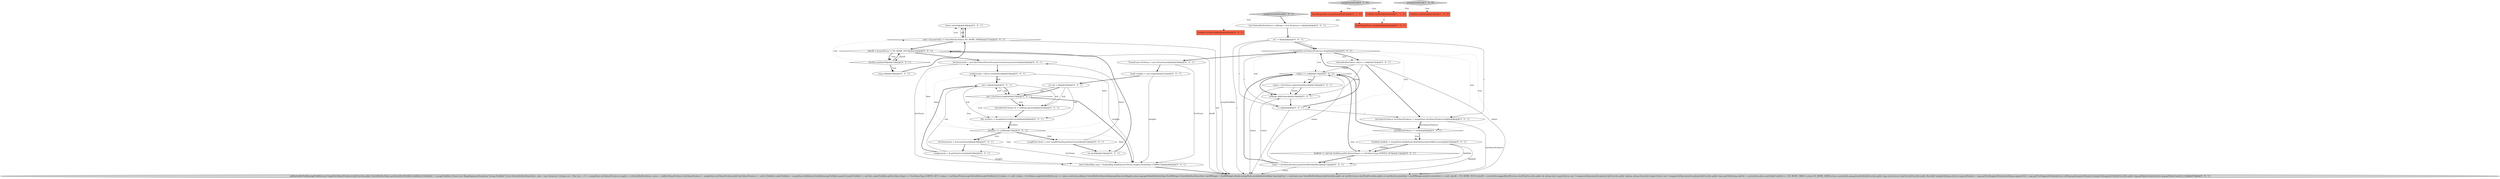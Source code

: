 digraph {
10 [style = filled, label = "bitset.set(ord)@@@38@@@['0', '0', '1']", fillcolor = white, shape = ellipse image = "AAA0AAABBB3BBB"];
14 [style = filled, label = "List<SortedSetDocValues> toMerge = new ArrayList<>()@@@3@@@['0', '0', '1']", fillcolor = white, shape = ellipse image = "AAA0AAABBB3BBB"];
19 [style = filled, label = "weights(sub( = bitset.cardinality()@@@43@@@['0', '0', '1']", fillcolor = white, shape = ellipse image = "AAA0AAABBB3BBB"];
13 [style = filled, label = "sub < liveTerms.length@@@23@@@['0', '0', '1']", fillcolor = white, shape = diamond image = "AAA0AAABBB3BBB"];
27 [style = filled, label = "values == null@@@15@@@['0', '0', '1']", fillcolor = white, shape = diamond image = "AAA0AAABBB3BBB"];
6 [style = filled, label = "sub++@@@24@@@['0', '0', '1']", fillcolor = white, shape = ellipse image = "AAA0AAABBB3BBB"];
24 [style = filled, label = "docValuesProducer != null@@@9@@@['0', '0', '1']", fillcolor = white, shape = diamond image = "AAA0AAABBB3BBB"];
5 [style = filled, label = "LongBitSet bitset = new LongBitSet(dv.getValueCount())@@@32@@@['0', '0', '1']", fillcolor = white, shape = ellipse image = "AAA0AAABBB3BBB"];
31 [style = filled, label = "liveDocs.get(docID)@@@35@@@['0', '0', '1']", fillcolor = white, shape = diamond image = "AAA0AAABBB3BBB"];
7 [style = filled, label = "liveTerms(sub( = dv.termsEnum()@@@28@@@['0', '0', '1']", fillcolor = white, shape = ellipse image = "AAA0AAABBB3BBB"];
21 [style = filled, label = "long(( weights = new long((((@@@21@@@['0', '0', '1']", fillcolor = white, shape = ellipse image = "AAA0AAABBB3BBB"];
34 [style = filled, label = "addSortedSetField(mergeFieldInfo,new EmptyDocValuesProducer(){@Override public SortedSetDocValues getSortedSet(FieldInfo fieldInfo){if (fieldInfo != mergeFieldInfo) {throw new IllegalArgumentException(\"wrong FieldInfo\")}List<SortedSetDocValuesSub> subs = new ArrayList<>()long cost = 0for (int i = 0 i < mergeState.docValuesProducers.length i++){SortedSetDocValues values = nullDocValuesProducer docValuesProducer = mergeState.docValuesProducers(i(if (docValuesProducer != null) {FieldInfo readerFieldInfo = mergeState.fieldInfos(i(.fieldInfo(mergeFieldInfo.name)if (readerFieldInfo != null && readerFieldInfo.getDocValuesType() == DocValuesType.SORTED_SET) {values = docValuesProducer.getSortedSet(readerFieldInfo)}}if (values == null) {values = DocValues.emptySortedSet()}cost += values.cost()subs.add(new SortedSetDocValuesSub(mergeState.docMaps(i(,values,map.getGlobalOrds(i)))}final DocIDMerger<SortedSetDocValuesSub> docIDMerger = DocIDMerger.of(subs,mergeState.needsIndexSort)final long finalCost = costreturn new SortedSetDocValues(){@Override public int docID(){return docID}@Override public int nextDoc(){currentSub = docIDMerger.next()if (currentSub == null) {docID = NO_MORE_DOCS}{docID = currentSub.mappedDocID}return docID}@Override public int advance(int target){throw new UnsupportedOperationException()}@Override public boolean advanceExact(int target){throw new UnsupportedOperationException()}@Override public long nextOrd(){long subOrd = currentSub.values.nextOrd()if (subOrd == NO_MORE_ORDS) {return NO_MORE_ORDS}return currentSub.map.get(subOrd)}@Override public long cost(){return finalCost}@Override public BytesRef lookupOrd(long ord){int segmentNumber = map.getFirstSegmentNumber(ord)long segmentOrd = map.getFirstSegmentOrd(ord)return toMerge.get(segmentNumber).lookupOrd(segmentOrd)}@Override public long getValueCount(){return map.getValueCount()}}}})@@@47@@@['0', '0', '1']", fillcolor = lightgray, shape = ellipse image = "AAA0AAABBB3BBB"];
18 [style = filled, label = "final MergeState mergeState@@@2@@@['0', '0', '1']", fillcolor = tomato, shape = box image = "AAA0AAABBB3BBB"];
4 [style = filled, label = "mergeSortedField['0', '1', '0']", fillcolor = lightgray, shape = diamond image = "AAA0AAABBB2BBB"];
22 [style = filled, label = "final OrdinalMap map = OrdinalMap.build(this,liveTerms,weights,PackedInts.COMPACT)@@@46@@@['0', '0', '1']", fillcolor = white, shape = ellipse image = "AAA0AAABBB3BBB"];
32 [style = filled, label = "weights(sub( = dv.getValueCount()@@@29@@@['0', '0', '1']", fillcolor = white, shape = ellipse image = "AAA0AAABBB3BBB"];
33 [style = filled, label = "long ord@@@36@@@['0', '0', '1']", fillcolor = white, shape = ellipse image = "AAA0AAABBB3BBB"];
11 [style = filled, label = "mergeSortedSetField['0', '0', '1']", fillcolor = lightgray, shape = diamond image = "AAA0AAABBB3BBB"];
12 [style = filled, label = "TermsEnum liveTerms = new TermsEnum((((@@@20@@@['0', '0', '1']", fillcolor = white, shape = ellipse image = "AAA0AAABBB3BBB"];
36 [style = filled, label = "Bits liveDocs = mergeState.liveDocs(sub(@@@26@@@['0', '0', '1']", fillcolor = white, shape = ellipse image = "AAA0AAABBB3BBB"];
30 [style = filled, label = "SortedSetDocValues dv = toMerge.get(sub)@@@25@@@['0', '0', '1']", fillcolor = white, shape = ellipse image = "AAA0AAABBB3BBB"];
2 [style = filled, label = "FieldInfo fieldInfo@@@2@@@['1', '1', '0']", fillcolor = tomato, shape = box image = "AAA0AAABBB1BBB"];
15 [style = filled, label = "fieldInfo != null && fieldInfo.getDocValuesType() == DocValuesType.SORTED_SET@@@11@@@['0', '0', '1']", fillcolor = white, shape = diamond image = "AAA0AAABBB3BBB"];
3 [style = filled, label = "final MergeState mergeState@@@2@@@['0', '1', '0']", fillcolor = tomato, shape = box image = "AAA0AAABBB2BBB"];
16 [style = filled, label = "int docID@@@33@@@['0', '0', '1']", fillcolor = white, shape = ellipse image = "AAA0AAABBB3BBB"];
1 [style = filled, label = "FieldInfo fieldInfo@@@2@@@['1', '0', '0']", fillcolor = tomato, shape = box image = "AAA0AAABBB1BBB"];
8 [style = filled, label = "SortedSetDocValues values = null@@@7@@@['0', '0', '1']", fillcolor = white, shape = ellipse image = "AAA0AAABBB3BBB"];
0 [style = filled, label = "mergeSortedField['1', '0', '0']", fillcolor = lightgray, shape = diamond image = "AAA0AAABBB1BBB"];
23 [style = filled, label = "i < mergeState.docValuesProducers.length@@@5@@@['0', '0', '1']", fillcolor = white, shape = diamond image = "AAA0AAABBB3BBB"];
40 [style = filled, label = "int i = 0@@@4@@@['0', '0', '1']", fillcolor = white, shape = ellipse image = "AAA0AAABBB3BBB"];
39 [style = filled, label = "liveTerms(sub( = new BitsFilteredTermsEnum(dv.termsEnum(),bitset)@@@42@@@['0', '0', '1']", fillcolor = white, shape = ellipse image = "AAA0AAABBB3BBB"];
20 [style = filled, label = "int sub = 0@@@22@@@['0', '0', '1']", fillcolor = white, shape = ellipse image = "AAA0AAABBB3BBB"];
9 [style = filled, label = "liveDocs == null@@@27@@@['0', '0', '1']", fillcolor = white, shape = diamond image = "AAA0AAABBB3BBB"];
35 [style = filled, label = "DocValuesProducer docValuesProducer = mergeState.docValuesProducers(i(@@@8@@@['0', '0', '1']", fillcolor = white, shape = ellipse image = "AAA0AAABBB3BBB"];
17 [style = filled, label = "FieldInfo mergeFieldInfo@@@2@@@['0', '0', '1']", fillcolor = tomato, shape = box image = "AAA0AAABBB3BBB"];
38 [style = filled, label = "toMerge.add(values)@@@18@@@['0', '0', '1']", fillcolor = white, shape = ellipse image = "AAA0AAABBB3BBB"];
25 [style = filled, label = "values = docValuesProducer.getSortedSet(fieldInfo)@@@12@@@['0', '0', '1']", fillcolor = white, shape = ellipse image = "AAA0AAABBB3BBB"];
26 [style = filled, label = "i++@@@6@@@['0', '0', '1']", fillcolor = white, shape = ellipse image = "AAA0AAABBB3BBB"];
28 [style = filled, label = "(docID = dv.nextDoc()) != NO_MORE_DOCS@@@34@@@['0', '0', '1']", fillcolor = white, shape = diamond image = "AAA0AAABBB3BBB"];
29 [style = filled, label = "(ord = dv.nextOrd()) != SortedSetDocValues.NO_MORE_ORDS@@@37@@@['0', '0', '1']", fillcolor = white, shape = diamond image = "AAA0AAABBB3BBB"];
41 [style = filled, label = "FieldInfo fieldInfo = mergeState.fieldInfos(i(.fieldInfo(mergeFieldInfo.name)@@@10@@@['0', '0', '1']", fillcolor = white, shape = ellipse image = "AAA0AAABBB3BBB"];
37 [style = filled, label = "values = DocValues.emptySortedSet()@@@16@@@['0', '0', '1']", fillcolor = white, shape = ellipse image = "AAA0AAABBB3BBB"];
7->32 [style = bold, label=""];
39->19 [style = bold, label=""];
27->38 [style = bold, label=""];
9->28 [style = dotted, label="false"];
41->15 [style = bold, label=""];
36->9 [style = solid, label="liveDocs"];
11->14 [style = bold, label=""];
15->25 [style = bold, label=""];
26->34 [style = solid, label="i"];
30->36 [style = bold, label=""];
41->15 [style = solid, label="fieldInfo"];
7->22 [style = solid, label="liveTerms"];
9->7 [style = bold, label=""];
32->6 [style = bold, label=""];
40->23 [style = bold, label=""];
8->34 [style = solid, label="values"];
39->22 [style = solid, label="liveTerms"];
37->38 [style = bold, label=""];
9->5 [style = bold, label=""];
41->34 [style = solid, label="fieldInfo"];
5->39 [style = solid, label="bitset"];
23->12 [style = bold, label=""];
38->26 [style = bold, label=""];
13->22 [style = bold, label=""];
24->27 [style = bold, label=""];
6->13 [style = solid, label="sub"];
9->32 [style = dotted, label="true"];
8->27 [style = solid, label="values"];
13->9 [style = dotted, label="true"];
13->6 [style = dotted, label="true"];
36->9 [style = bold, label=""];
12->21 [style = bold, label=""];
13->36 [style = dotted, label="true"];
32->22 [style = solid, label="weights"];
21->22 [style = solid, label="weights"];
20->30 [style = solid, label="sub"];
23->8 [style = bold, label=""];
19->6 [style = bold, label=""];
31->33 [style = dotted, label="true"];
8->38 [style = solid, label="values"];
33->29 [style = bold, label=""];
20->13 [style = solid, label="sub"];
25->27 [style = bold, label=""];
35->24 [style = solid, label="docValuesProducer"];
26->23 [style = solid, label="i"];
40->26 [style = solid, label="i"];
19->6 [style = solid, label="sub"];
9->39 [style = dotted, label="false"];
31->33 [style = bold, label=""];
6->36 [style = solid, label="sub"];
23->27 [style = dotted, label="true"];
2->18 [style = dashed, label="0"];
31->28 [style = bold, label=""];
31->29 [style = dotted, label="true"];
28->31 [style = solid, label="docID"];
23->24 [style = dotted, label="true"];
4->2 [style = dotted, label="true"];
6->30 [style = solid, label="sub"];
37->38 [style = solid, label="values"];
29->10 [style = dotted, label="true"];
25->34 [style = solid, label="values"];
20->13 [style = bold, label=""];
25->38 [style = solid, label="values"];
28->39 [style = bold, label=""];
28->31 [style = bold, label=""];
11->17 [style = dotted, label="true"];
12->22 [style = solid, label="liveTerms"];
27->37 [style = dotted, label="true"];
8->35 [style = bold, label=""];
24->41 [style = bold, label=""];
35->24 [style = bold, label=""];
20->36 [style = solid, label="sub"];
5->16 [style = bold, label=""];
29->10 [style = solid, label="ord"];
23->38 [style = dotted, label="true"];
37->34 [style = solid, label="values"];
27->37 [style = bold, label=""];
13->30 [style = dotted, label="true"];
4->3 [style = dotted, label="true"];
29->34 [style = solid, label="ord"];
6->13 [style = bold, label=""];
26->35 [style = solid, label="i"];
23->35 [style = dotted, label="true"];
19->22 [style = solid, label="weights"];
29->10 [style = bold, label=""];
9->7 [style = dotted, label="true"];
15->25 [style = dotted, label="true"];
0->1 [style = dotted, label="true"];
28->34 [style = solid, label="docID"];
25->27 [style = solid, label="values"];
40->34 [style = solid, label="i"];
24->41 [style = dotted, label="true"];
28->31 [style = dotted, label="true"];
35->34 [style = solid, label="docValuesProducer"];
23->8 [style = dotted, label="true"];
32->6 [style = solid, label="sub"];
13->30 [style = bold, label=""];
11->18 [style = dotted, label="true"];
9->16 [style = dotted, label="false"];
40->23 [style = solid, label="i"];
29->28 [style = bold, label=""];
23->26 [style = dotted, label="true"];
9->19 [style = dotted, label="false"];
21->20 [style = bold, label=""];
16->28 [style = bold, label=""];
10->29 [style = bold, label=""];
26->23 [style = bold, label=""];
22->34 [style = bold, label=""];
24->15 [style = dotted, label="true"];
9->5 [style = dotted, label="false"];
41->25 [style = solid, label="fieldInfo"];
0->2 [style = dotted, label="true"];
15->27 [style = bold, label=""];
14->40 [style = bold, label=""];
17->34 [style = solid, label="mergeFieldInfo"];
40->35 [style = solid, label="i"];
}
